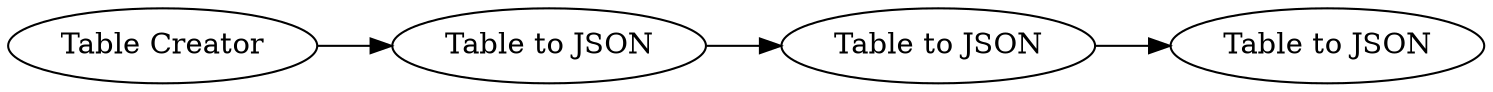 digraph {
	5 -> 6
	3 -> 4
	4 -> 5
	5 [label="Table to JSON"]
	4 [label="Table to JSON"]
	3 [label="Table Creator"]
	6 [label="Table to JSON"]
	rankdir=LR
}
